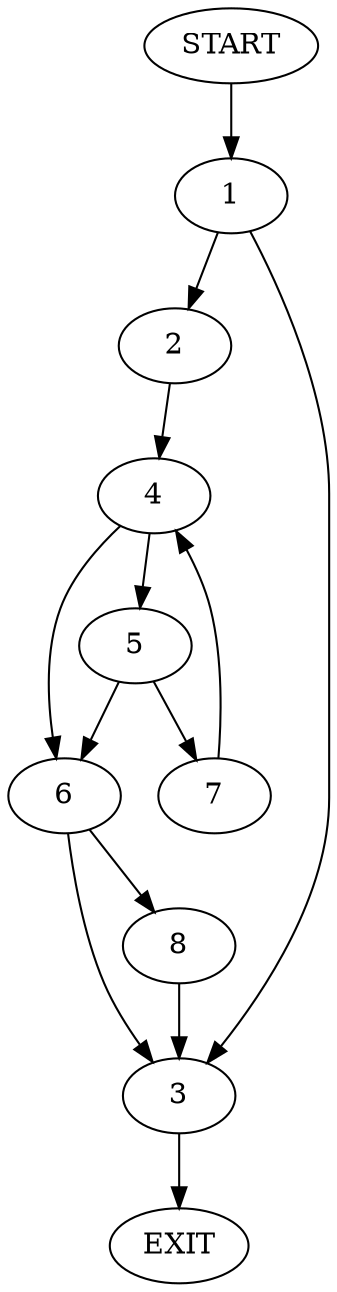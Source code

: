 digraph {
0 [label="START"]
9 [label="EXIT"]
0 -> 1
1 -> 2
1 -> 3
3 -> 9
2 -> 4
4 -> 5
4 -> 6
5 -> 6
5 -> 7
6 -> 3
6 -> 8
7 -> 4
8 -> 3
}
